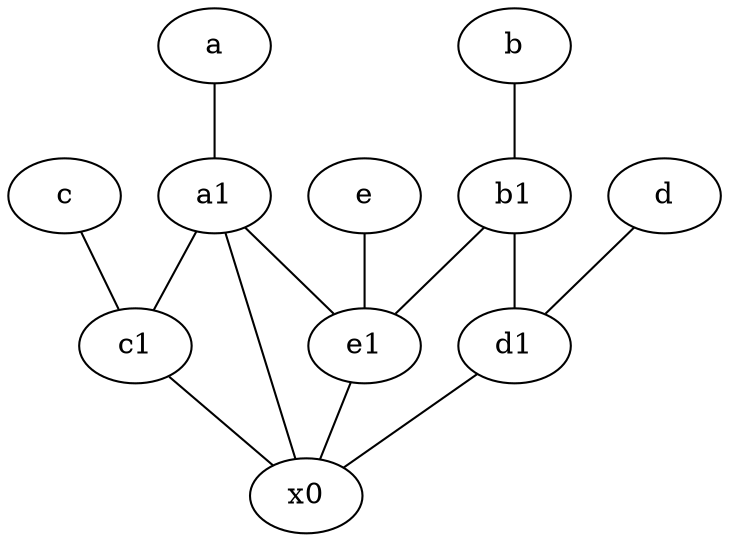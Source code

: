 graph {
	node [labelfontsize=50]
	x0 [labelfontsize=50]
	a1 [labelfontsize=50 pos="8,3!"]
	a [labelfontsize=50 pos="8,2!"]
	b [labelfontsize=50 pos="10,4!"]
	c1 [labelfontsize=50 pos="4.5,3!"]
	e1 [labelfontsize=50 pos="7,7!"]
	d1 [labelfontsize=50 pos="3,5!"]
	c [labelfontsize=50 pos="4.5,2!"]
	b1 [labelfontsize=50 pos="9,4!"]
	d [labelfontsize=50 pos="2,5!"]
	e [labelfontsize=50 pos="7,9!"]
	a1 -- e1
	d1 -- x0
	b -- b1
	a1 -- c1
	c1 -- x0
	e1 -- x0
	d -- d1
	e -- e1
	c -- c1
	a -- a1
	b1 -- d1
	a1 -- x0
	b1 -- e1
}
